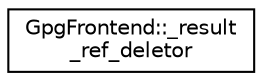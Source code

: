 digraph "Graphical Class Hierarchy"
{
 // INTERACTIVE_SVG=YES
 // LATEX_PDF_SIZE
  edge [fontname="Helvetica",fontsize="10",labelfontname="Helvetica",labelfontsize="10"];
  node [fontname="Helvetica",fontsize="10",shape=record];
  rankdir="LR";
  Node0 [label="GpgFrontend::_result\l_ref_deletor",height=0.2,width=0.4,color="black", fillcolor="white", style="filled",URL="$structGpgFrontend_1_1__result__ref__deletor.html",tooltip="Result Deleter."];
}
